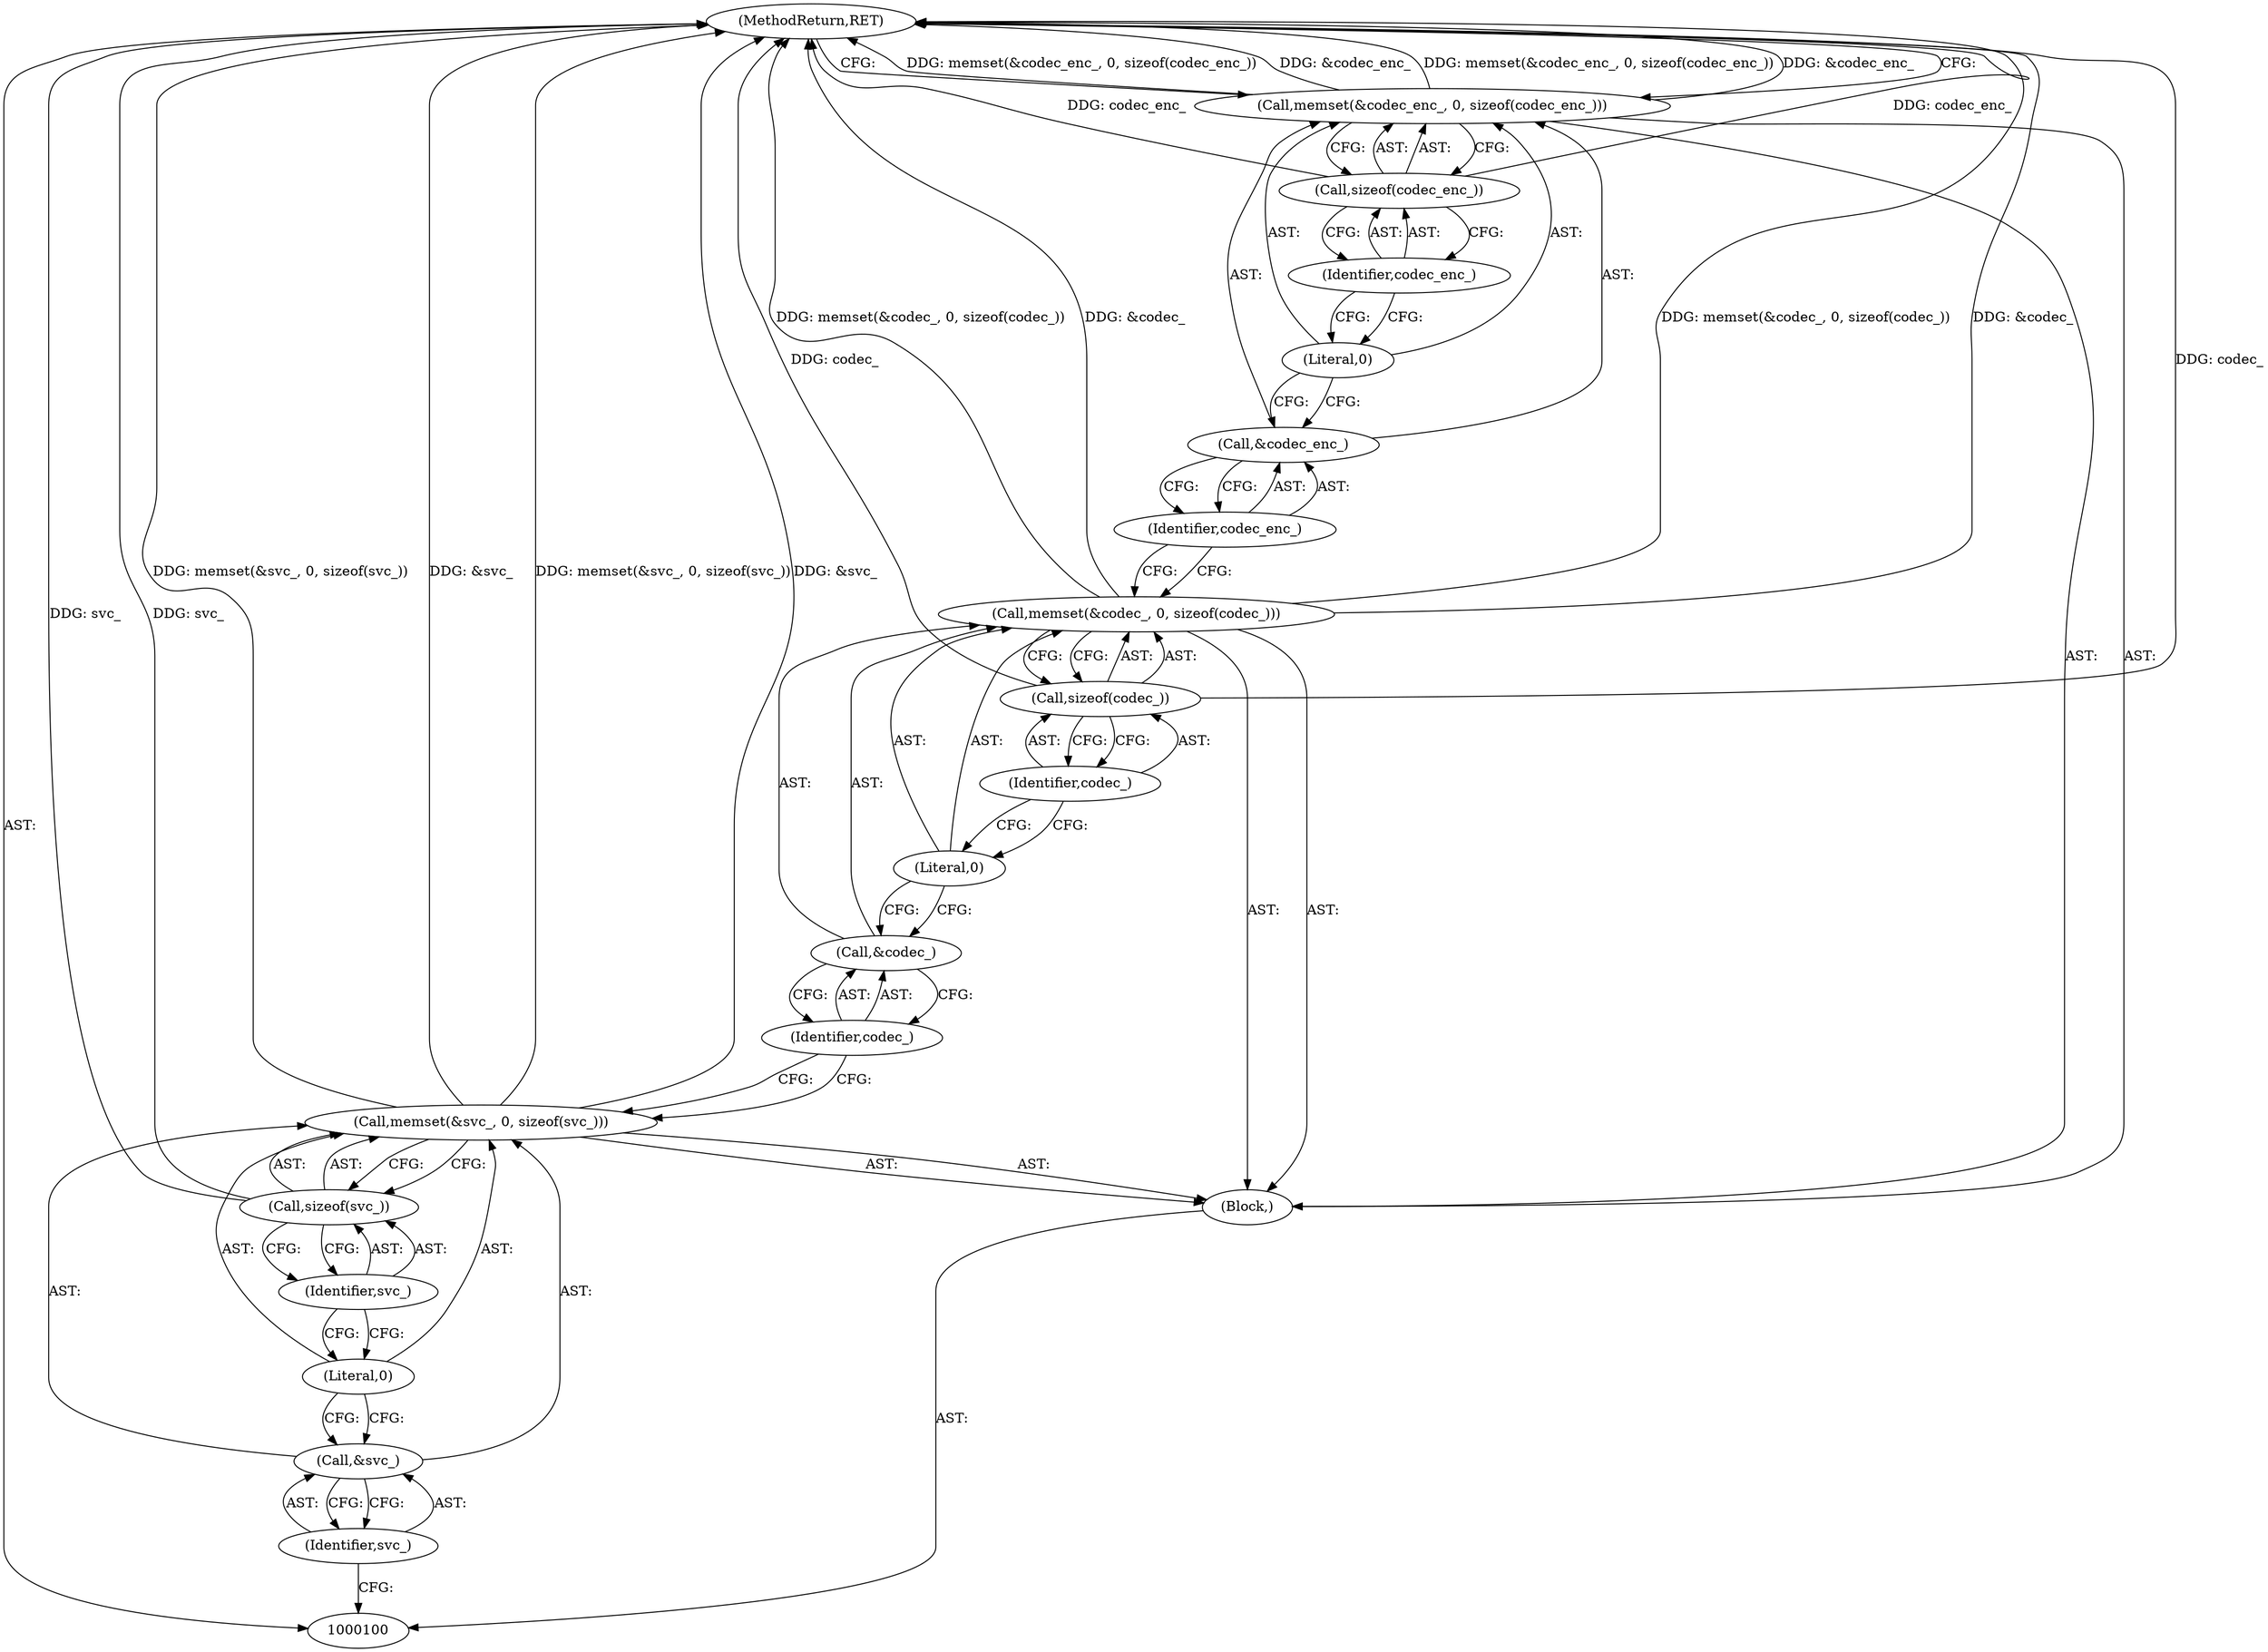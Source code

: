 digraph "0_Android_5a9753fca56f0eeb9f61e342b2fccffc364f9426_106" {
"1000120" [label="(MethodReturn,RET)"];
"1000101" [label="(Block,)"];
"1000103" [label="(Call,&svc_)"];
"1000104" [label="(Identifier,svc_)"];
"1000105" [label="(Literal,0)"];
"1000106" [label="(Call,sizeof(svc_))"];
"1000107" [label="(Identifier,svc_)"];
"1000102" [label="(Call,memset(&svc_, 0, sizeof(svc_)))"];
"1000109" [label="(Call,&codec_)"];
"1000110" [label="(Identifier,codec_)"];
"1000111" [label="(Literal,0)"];
"1000112" [label="(Call,sizeof(codec_))"];
"1000113" [label="(Identifier,codec_)"];
"1000108" [label="(Call,memset(&codec_, 0, sizeof(codec_)))"];
"1000115" [label="(Call,&codec_enc_)"];
"1000116" [label="(Identifier,codec_enc_)"];
"1000117" [label="(Literal,0)"];
"1000118" [label="(Call,sizeof(codec_enc_))"];
"1000119" [label="(Identifier,codec_enc_)"];
"1000114" [label="(Call,memset(&codec_enc_, 0, sizeof(codec_enc_)))"];
"1000120" -> "1000100"  [label="AST: "];
"1000120" -> "1000114"  [label="CFG: "];
"1000108" -> "1000120"  [label="DDG: memset(&codec_, 0, sizeof(codec_))"];
"1000108" -> "1000120"  [label="DDG: &codec_"];
"1000106" -> "1000120"  [label="DDG: svc_"];
"1000114" -> "1000120"  [label="DDG: memset(&codec_enc_, 0, sizeof(codec_enc_))"];
"1000114" -> "1000120"  [label="DDG: &codec_enc_"];
"1000102" -> "1000120"  [label="DDG: &svc_"];
"1000102" -> "1000120"  [label="DDG: memset(&svc_, 0, sizeof(svc_))"];
"1000112" -> "1000120"  [label="DDG: codec_"];
"1000118" -> "1000120"  [label="DDG: codec_enc_"];
"1000101" -> "1000100"  [label="AST: "];
"1000102" -> "1000101"  [label="AST: "];
"1000108" -> "1000101"  [label="AST: "];
"1000114" -> "1000101"  [label="AST: "];
"1000103" -> "1000102"  [label="AST: "];
"1000103" -> "1000104"  [label="CFG: "];
"1000104" -> "1000103"  [label="AST: "];
"1000105" -> "1000103"  [label="CFG: "];
"1000104" -> "1000103"  [label="AST: "];
"1000104" -> "1000100"  [label="CFG: "];
"1000103" -> "1000104"  [label="CFG: "];
"1000105" -> "1000102"  [label="AST: "];
"1000105" -> "1000103"  [label="CFG: "];
"1000107" -> "1000105"  [label="CFG: "];
"1000106" -> "1000102"  [label="AST: "];
"1000106" -> "1000107"  [label="CFG: "];
"1000107" -> "1000106"  [label="AST: "];
"1000102" -> "1000106"  [label="CFG: "];
"1000106" -> "1000120"  [label="DDG: svc_"];
"1000107" -> "1000106"  [label="AST: "];
"1000107" -> "1000105"  [label="CFG: "];
"1000106" -> "1000107"  [label="CFG: "];
"1000102" -> "1000101"  [label="AST: "];
"1000102" -> "1000106"  [label="CFG: "];
"1000103" -> "1000102"  [label="AST: "];
"1000105" -> "1000102"  [label="AST: "];
"1000106" -> "1000102"  [label="AST: "];
"1000110" -> "1000102"  [label="CFG: "];
"1000102" -> "1000120"  [label="DDG: &svc_"];
"1000102" -> "1000120"  [label="DDG: memset(&svc_, 0, sizeof(svc_))"];
"1000109" -> "1000108"  [label="AST: "];
"1000109" -> "1000110"  [label="CFG: "];
"1000110" -> "1000109"  [label="AST: "];
"1000111" -> "1000109"  [label="CFG: "];
"1000110" -> "1000109"  [label="AST: "];
"1000110" -> "1000102"  [label="CFG: "];
"1000109" -> "1000110"  [label="CFG: "];
"1000111" -> "1000108"  [label="AST: "];
"1000111" -> "1000109"  [label="CFG: "];
"1000113" -> "1000111"  [label="CFG: "];
"1000112" -> "1000108"  [label="AST: "];
"1000112" -> "1000113"  [label="CFG: "];
"1000113" -> "1000112"  [label="AST: "];
"1000108" -> "1000112"  [label="CFG: "];
"1000112" -> "1000120"  [label="DDG: codec_"];
"1000113" -> "1000112"  [label="AST: "];
"1000113" -> "1000111"  [label="CFG: "];
"1000112" -> "1000113"  [label="CFG: "];
"1000108" -> "1000101"  [label="AST: "];
"1000108" -> "1000112"  [label="CFG: "];
"1000109" -> "1000108"  [label="AST: "];
"1000111" -> "1000108"  [label="AST: "];
"1000112" -> "1000108"  [label="AST: "];
"1000116" -> "1000108"  [label="CFG: "];
"1000108" -> "1000120"  [label="DDG: memset(&codec_, 0, sizeof(codec_))"];
"1000108" -> "1000120"  [label="DDG: &codec_"];
"1000115" -> "1000114"  [label="AST: "];
"1000115" -> "1000116"  [label="CFG: "];
"1000116" -> "1000115"  [label="AST: "];
"1000117" -> "1000115"  [label="CFG: "];
"1000116" -> "1000115"  [label="AST: "];
"1000116" -> "1000108"  [label="CFG: "];
"1000115" -> "1000116"  [label="CFG: "];
"1000117" -> "1000114"  [label="AST: "];
"1000117" -> "1000115"  [label="CFG: "];
"1000119" -> "1000117"  [label="CFG: "];
"1000118" -> "1000114"  [label="AST: "];
"1000118" -> "1000119"  [label="CFG: "];
"1000119" -> "1000118"  [label="AST: "];
"1000114" -> "1000118"  [label="CFG: "];
"1000118" -> "1000120"  [label="DDG: codec_enc_"];
"1000119" -> "1000118"  [label="AST: "];
"1000119" -> "1000117"  [label="CFG: "];
"1000118" -> "1000119"  [label="CFG: "];
"1000114" -> "1000101"  [label="AST: "];
"1000114" -> "1000118"  [label="CFG: "];
"1000115" -> "1000114"  [label="AST: "];
"1000117" -> "1000114"  [label="AST: "];
"1000118" -> "1000114"  [label="AST: "];
"1000120" -> "1000114"  [label="CFG: "];
"1000114" -> "1000120"  [label="DDG: memset(&codec_enc_, 0, sizeof(codec_enc_))"];
"1000114" -> "1000120"  [label="DDG: &codec_enc_"];
}
